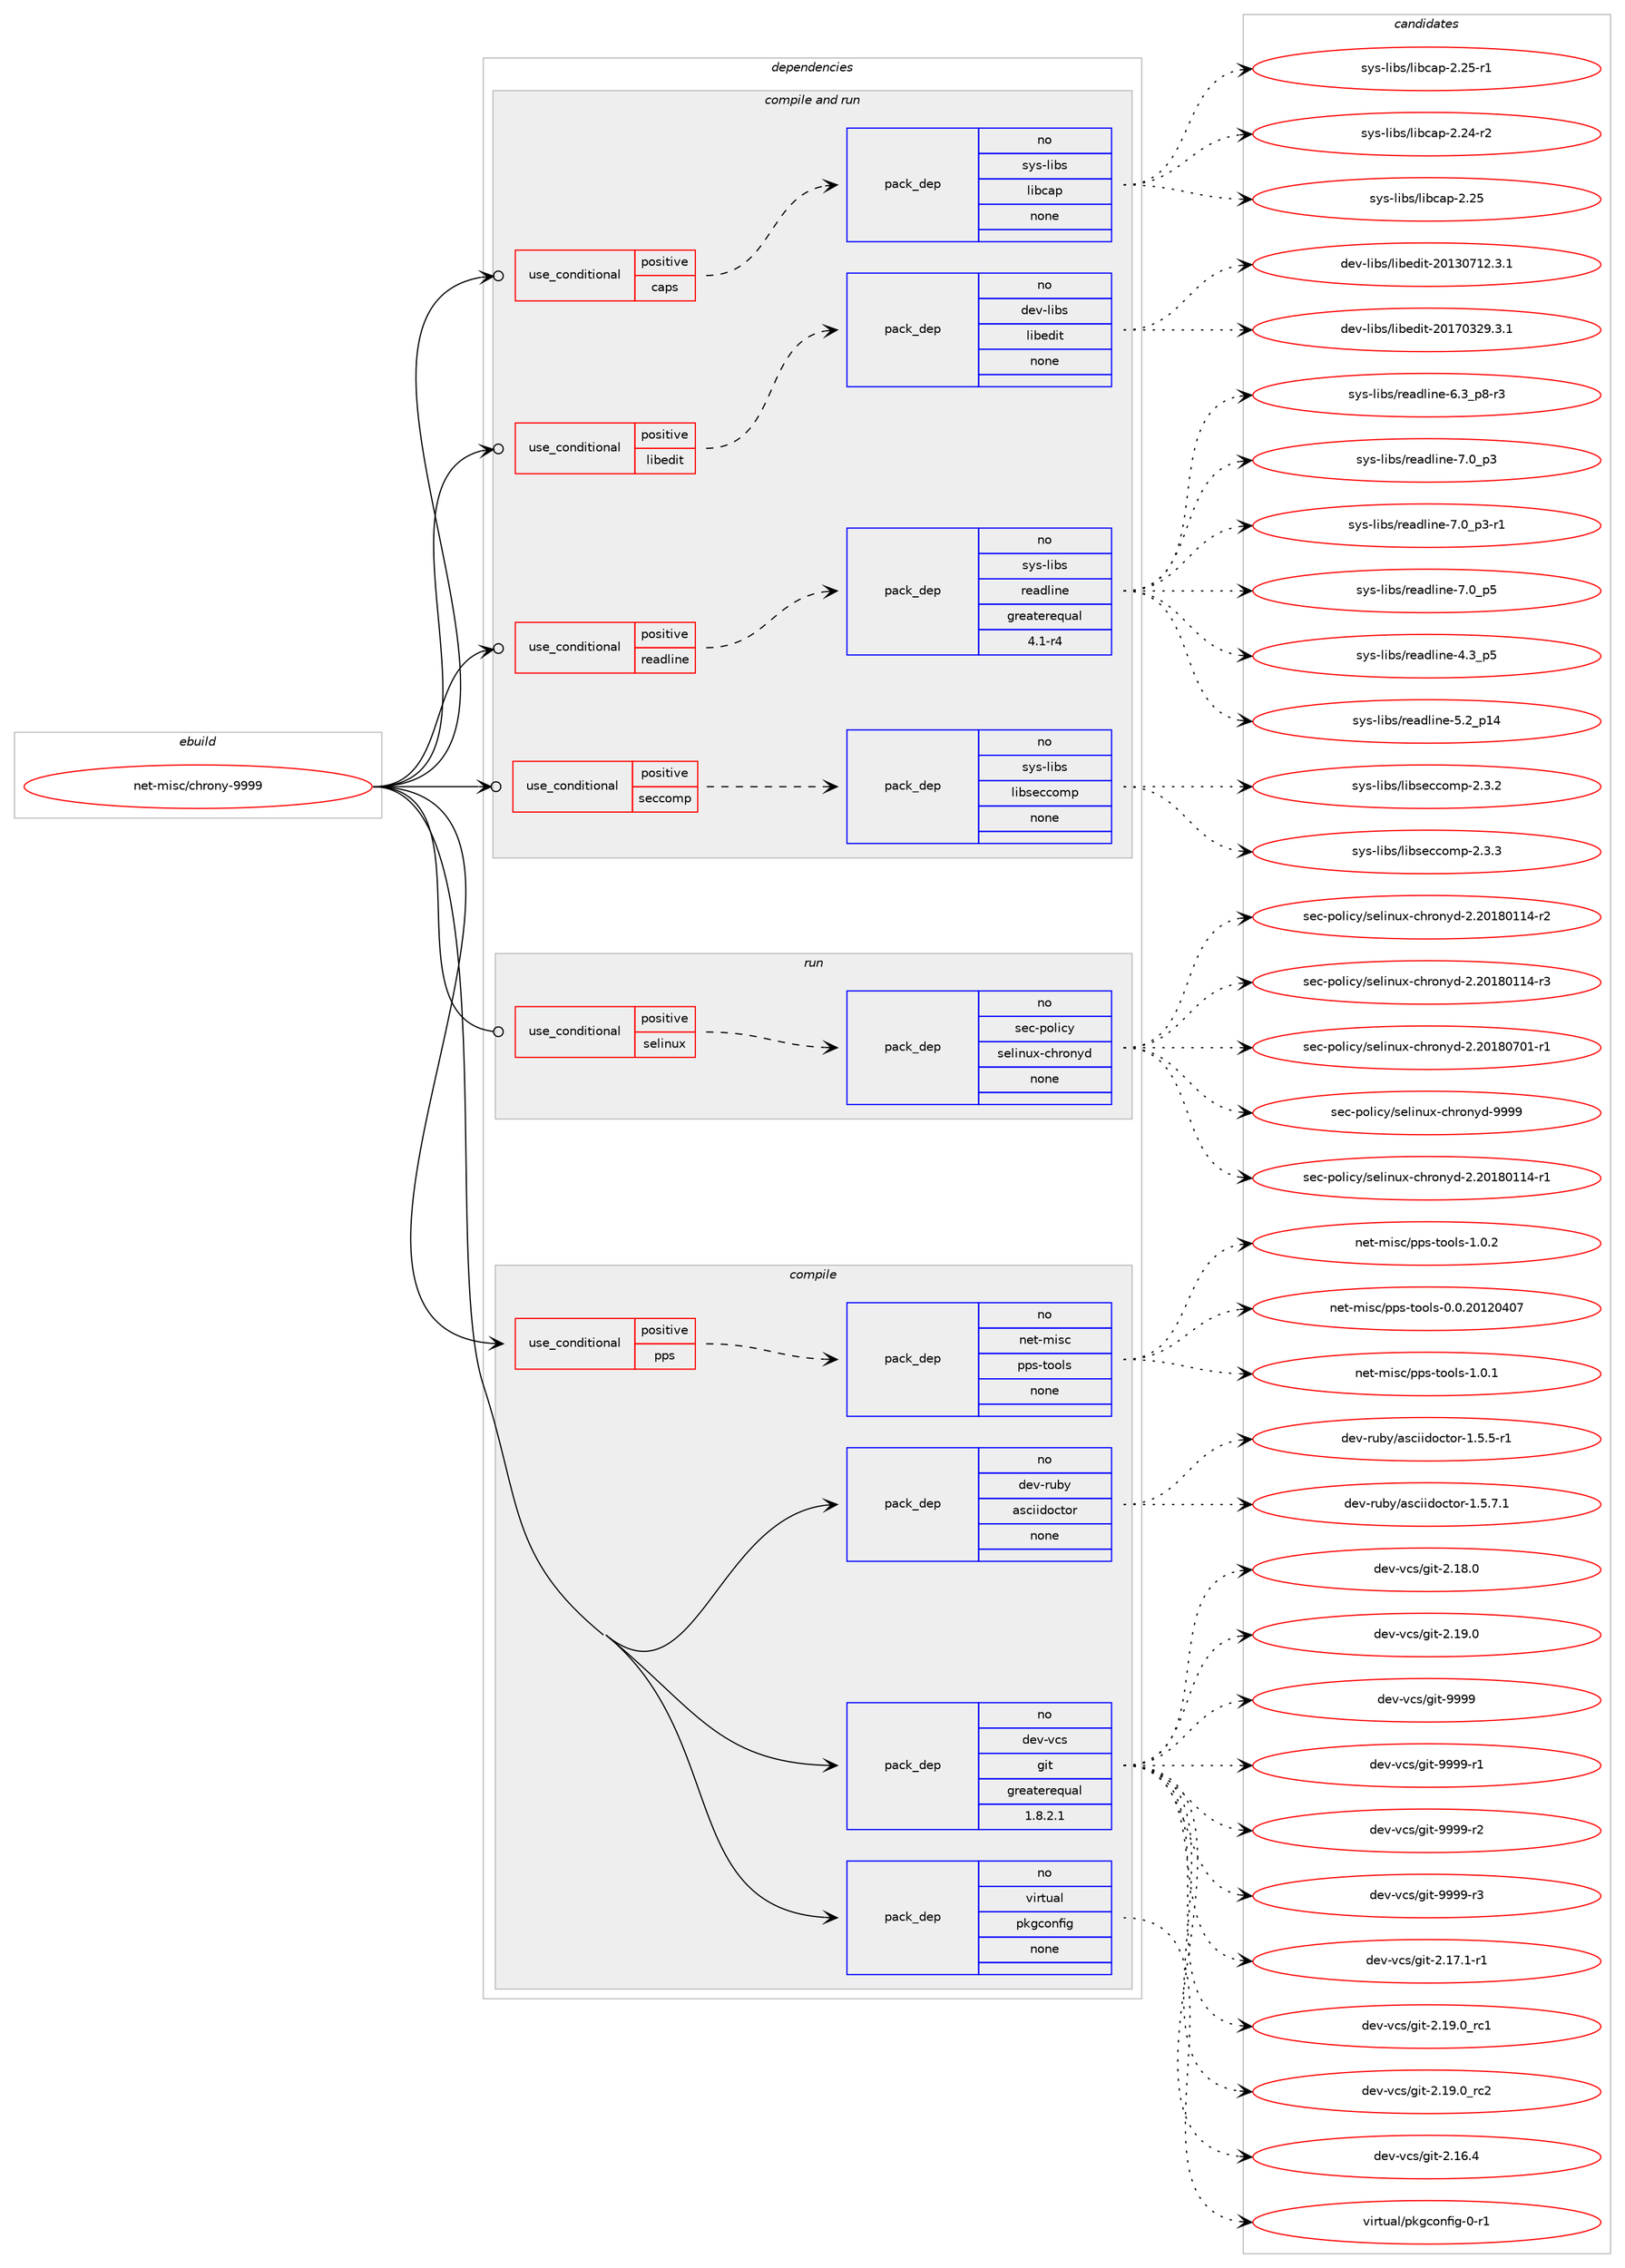 digraph prolog {

# *************
# Graph options
# *************

newrank=true;
concentrate=true;
compound=true;
graph [rankdir=LR,fontname=Helvetica,fontsize=10,ranksep=1.5];#, ranksep=2.5, nodesep=0.2];
edge  [arrowhead=vee];
node  [fontname=Helvetica,fontsize=10];

# **********
# The ebuild
# **********

subgraph cluster_leftcol {
color=gray;
rank=same;
label=<<i>ebuild</i>>;
id [label="net-misc/chrony-9999", color=red, width=4, href="../net-misc/chrony-9999.svg"];
}

# ****************
# The dependencies
# ****************

subgraph cluster_midcol {
color=gray;
label=<<i>dependencies</i>>;
subgraph cluster_compile {
fillcolor="#eeeeee";
style=filled;
label=<<i>compile</i>>;
subgraph cond2691 {
dependency8359 [label=<<TABLE BORDER="0" CELLBORDER="1" CELLSPACING="0" CELLPADDING="4"><TR><TD ROWSPAN="3" CELLPADDING="10">use_conditional</TD></TR><TR><TD>positive</TD></TR><TR><TD>pps</TD></TR></TABLE>>, shape=none, color=red];
subgraph pack5538 {
dependency8360 [label=<<TABLE BORDER="0" CELLBORDER="1" CELLSPACING="0" CELLPADDING="4" WIDTH="220"><TR><TD ROWSPAN="6" CELLPADDING="30">pack_dep</TD></TR><TR><TD WIDTH="110">no</TD></TR><TR><TD>net-misc</TD></TR><TR><TD>pps-tools</TD></TR><TR><TD>none</TD></TR><TR><TD></TD></TR></TABLE>>, shape=none, color=blue];
}
dependency8359:e -> dependency8360:w [weight=20,style="dashed",arrowhead="vee"];
}
id:e -> dependency8359:w [weight=20,style="solid",arrowhead="vee"];
subgraph pack5539 {
dependency8361 [label=<<TABLE BORDER="0" CELLBORDER="1" CELLSPACING="0" CELLPADDING="4" WIDTH="220"><TR><TD ROWSPAN="6" CELLPADDING="30">pack_dep</TD></TR><TR><TD WIDTH="110">no</TD></TR><TR><TD>dev-ruby</TD></TR><TR><TD>asciidoctor</TD></TR><TR><TD>none</TD></TR><TR><TD></TD></TR></TABLE>>, shape=none, color=blue];
}
id:e -> dependency8361:w [weight=20,style="solid",arrowhead="vee"];
subgraph pack5540 {
dependency8362 [label=<<TABLE BORDER="0" CELLBORDER="1" CELLSPACING="0" CELLPADDING="4" WIDTH="220"><TR><TD ROWSPAN="6" CELLPADDING="30">pack_dep</TD></TR><TR><TD WIDTH="110">no</TD></TR><TR><TD>dev-vcs</TD></TR><TR><TD>git</TD></TR><TR><TD>greaterequal</TD></TR><TR><TD>1.8.2.1</TD></TR></TABLE>>, shape=none, color=blue];
}
id:e -> dependency8362:w [weight=20,style="solid",arrowhead="vee"];
subgraph pack5541 {
dependency8363 [label=<<TABLE BORDER="0" CELLBORDER="1" CELLSPACING="0" CELLPADDING="4" WIDTH="220"><TR><TD ROWSPAN="6" CELLPADDING="30">pack_dep</TD></TR><TR><TD WIDTH="110">no</TD></TR><TR><TD>virtual</TD></TR><TR><TD>pkgconfig</TD></TR><TR><TD>none</TD></TR><TR><TD></TD></TR></TABLE>>, shape=none, color=blue];
}
id:e -> dependency8363:w [weight=20,style="solid",arrowhead="vee"];
}
subgraph cluster_compileandrun {
fillcolor="#eeeeee";
style=filled;
label=<<i>compile and run</i>>;
subgraph cond2692 {
dependency8364 [label=<<TABLE BORDER="0" CELLBORDER="1" CELLSPACING="0" CELLPADDING="4"><TR><TD ROWSPAN="3" CELLPADDING="10">use_conditional</TD></TR><TR><TD>positive</TD></TR><TR><TD>caps</TD></TR></TABLE>>, shape=none, color=red];
subgraph pack5542 {
dependency8365 [label=<<TABLE BORDER="0" CELLBORDER="1" CELLSPACING="0" CELLPADDING="4" WIDTH="220"><TR><TD ROWSPAN="6" CELLPADDING="30">pack_dep</TD></TR><TR><TD WIDTH="110">no</TD></TR><TR><TD>sys-libs</TD></TR><TR><TD>libcap</TD></TR><TR><TD>none</TD></TR><TR><TD></TD></TR></TABLE>>, shape=none, color=blue];
}
dependency8364:e -> dependency8365:w [weight=20,style="dashed",arrowhead="vee"];
}
id:e -> dependency8364:w [weight=20,style="solid",arrowhead="odotvee"];
subgraph cond2693 {
dependency8366 [label=<<TABLE BORDER="0" CELLBORDER="1" CELLSPACING="0" CELLPADDING="4"><TR><TD ROWSPAN="3" CELLPADDING="10">use_conditional</TD></TR><TR><TD>positive</TD></TR><TR><TD>libedit</TD></TR></TABLE>>, shape=none, color=red];
subgraph pack5543 {
dependency8367 [label=<<TABLE BORDER="0" CELLBORDER="1" CELLSPACING="0" CELLPADDING="4" WIDTH="220"><TR><TD ROWSPAN="6" CELLPADDING="30">pack_dep</TD></TR><TR><TD WIDTH="110">no</TD></TR><TR><TD>dev-libs</TD></TR><TR><TD>libedit</TD></TR><TR><TD>none</TD></TR><TR><TD></TD></TR></TABLE>>, shape=none, color=blue];
}
dependency8366:e -> dependency8367:w [weight=20,style="dashed",arrowhead="vee"];
}
id:e -> dependency8366:w [weight=20,style="solid",arrowhead="odotvee"];
subgraph cond2694 {
dependency8368 [label=<<TABLE BORDER="0" CELLBORDER="1" CELLSPACING="0" CELLPADDING="4"><TR><TD ROWSPAN="3" CELLPADDING="10">use_conditional</TD></TR><TR><TD>positive</TD></TR><TR><TD>readline</TD></TR></TABLE>>, shape=none, color=red];
subgraph pack5544 {
dependency8369 [label=<<TABLE BORDER="0" CELLBORDER="1" CELLSPACING="0" CELLPADDING="4" WIDTH="220"><TR><TD ROWSPAN="6" CELLPADDING="30">pack_dep</TD></TR><TR><TD WIDTH="110">no</TD></TR><TR><TD>sys-libs</TD></TR><TR><TD>readline</TD></TR><TR><TD>greaterequal</TD></TR><TR><TD>4.1-r4</TD></TR></TABLE>>, shape=none, color=blue];
}
dependency8368:e -> dependency8369:w [weight=20,style="dashed",arrowhead="vee"];
}
id:e -> dependency8368:w [weight=20,style="solid",arrowhead="odotvee"];
subgraph cond2695 {
dependency8370 [label=<<TABLE BORDER="0" CELLBORDER="1" CELLSPACING="0" CELLPADDING="4"><TR><TD ROWSPAN="3" CELLPADDING="10">use_conditional</TD></TR><TR><TD>positive</TD></TR><TR><TD>seccomp</TD></TR></TABLE>>, shape=none, color=red];
subgraph pack5545 {
dependency8371 [label=<<TABLE BORDER="0" CELLBORDER="1" CELLSPACING="0" CELLPADDING="4" WIDTH="220"><TR><TD ROWSPAN="6" CELLPADDING="30">pack_dep</TD></TR><TR><TD WIDTH="110">no</TD></TR><TR><TD>sys-libs</TD></TR><TR><TD>libseccomp</TD></TR><TR><TD>none</TD></TR><TR><TD></TD></TR></TABLE>>, shape=none, color=blue];
}
dependency8370:e -> dependency8371:w [weight=20,style="dashed",arrowhead="vee"];
}
id:e -> dependency8370:w [weight=20,style="solid",arrowhead="odotvee"];
}
subgraph cluster_run {
fillcolor="#eeeeee";
style=filled;
label=<<i>run</i>>;
subgraph cond2696 {
dependency8372 [label=<<TABLE BORDER="0" CELLBORDER="1" CELLSPACING="0" CELLPADDING="4"><TR><TD ROWSPAN="3" CELLPADDING="10">use_conditional</TD></TR><TR><TD>positive</TD></TR><TR><TD>selinux</TD></TR></TABLE>>, shape=none, color=red];
subgraph pack5546 {
dependency8373 [label=<<TABLE BORDER="0" CELLBORDER="1" CELLSPACING="0" CELLPADDING="4" WIDTH="220"><TR><TD ROWSPAN="6" CELLPADDING="30">pack_dep</TD></TR><TR><TD WIDTH="110">no</TD></TR><TR><TD>sec-policy</TD></TR><TR><TD>selinux-chronyd</TD></TR><TR><TD>none</TD></TR><TR><TD></TD></TR></TABLE>>, shape=none, color=blue];
}
dependency8372:e -> dependency8373:w [weight=20,style="dashed",arrowhead="vee"];
}
id:e -> dependency8372:w [weight=20,style="solid",arrowhead="odot"];
}
}

# **************
# The candidates
# **************

subgraph cluster_choices {
rank=same;
color=gray;
label=<<i>candidates</i>>;

subgraph choice5538 {
color=black;
nodesep=1;
choice1101011164510910511599471121121154511611111110811545484648465048495048524855 [label="net-misc/pps-tools-0.0.20120407", color=red, width=4,href="../net-misc/pps-tools-0.0.20120407.svg"];
choice11010111645109105115994711211211545116111111108115454946484649 [label="net-misc/pps-tools-1.0.1", color=red, width=4,href="../net-misc/pps-tools-1.0.1.svg"];
choice11010111645109105115994711211211545116111111108115454946484650 [label="net-misc/pps-tools-1.0.2", color=red, width=4,href="../net-misc/pps-tools-1.0.2.svg"];
dependency8360:e -> choice1101011164510910511599471121121154511611111110811545484648465048495048524855:w [style=dotted,weight="100"];
dependency8360:e -> choice11010111645109105115994711211211545116111111108115454946484649:w [style=dotted,weight="100"];
dependency8360:e -> choice11010111645109105115994711211211545116111111108115454946484650:w [style=dotted,weight="100"];
}
subgraph choice5539 {
color=black;
nodesep=1;
choice1001011184511411798121479711599105105100111991161111144549465346534511449 [label="dev-ruby/asciidoctor-1.5.5-r1", color=red, width=4,href="../dev-ruby/asciidoctor-1.5.5-r1.svg"];
choice1001011184511411798121479711599105105100111991161111144549465346554649 [label="dev-ruby/asciidoctor-1.5.7.1", color=red, width=4,href="../dev-ruby/asciidoctor-1.5.7.1.svg"];
dependency8361:e -> choice1001011184511411798121479711599105105100111991161111144549465346534511449:w [style=dotted,weight="100"];
dependency8361:e -> choice1001011184511411798121479711599105105100111991161111144549465346554649:w [style=dotted,weight="100"];
}
subgraph choice5540 {
color=black;
nodesep=1;
choice100101118451189911547103105116455046495546494511449 [label="dev-vcs/git-2.17.1-r1", color=red, width=4,href="../dev-vcs/git-2.17.1-r1.svg"];
choice10010111845118991154710310511645504649574648951149949 [label="dev-vcs/git-2.19.0_rc1", color=red, width=4,href="../dev-vcs/git-2.19.0_rc1.svg"];
choice10010111845118991154710310511645504649574648951149950 [label="dev-vcs/git-2.19.0_rc2", color=red, width=4,href="../dev-vcs/git-2.19.0_rc2.svg"];
choice10010111845118991154710310511645504649544652 [label="dev-vcs/git-2.16.4", color=red, width=4,href="../dev-vcs/git-2.16.4.svg"];
choice10010111845118991154710310511645504649564648 [label="dev-vcs/git-2.18.0", color=red, width=4,href="../dev-vcs/git-2.18.0.svg"];
choice10010111845118991154710310511645504649574648 [label="dev-vcs/git-2.19.0", color=red, width=4,href="../dev-vcs/git-2.19.0.svg"];
choice1001011184511899115471031051164557575757 [label="dev-vcs/git-9999", color=red, width=4,href="../dev-vcs/git-9999.svg"];
choice10010111845118991154710310511645575757574511449 [label="dev-vcs/git-9999-r1", color=red, width=4,href="../dev-vcs/git-9999-r1.svg"];
choice10010111845118991154710310511645575757574511450 [label="dev-vcs/git-9999-r2", color=red, width=4,href="../dev-vcs/git-9999-r2.svg"];
choice10010111845118991154710310511645575757574511451 [label="dev-vcs/git-9999-r3", color=red, width=4,href="../dev-vcs/git-9999-r3.svg"];
dependency8362:e -> choice100101118451189911547103105116455046495546494511449:w [style=dotted,weight="100"];
dependency8362:e -> choice10010111845118991154710310511645504649574648951149949:w [style=dotted,weight="100"];
dependency8362:e -> choice10010111845118991154710310511645504649574648951149950:w [style=dotted,weight="100"];
dependency8362:e -> choice10010111845118991154710310511645504649544652:w [style=dotted,weight="100"];
dependency8362:e -> choice10010111845118991154710310511645504649564648:w [style=dotted,weight="100"];
dependency8362:e -> choice10010111845118991154710310511645504649574648:w [style=dotted,weight="100"];
dependency8362:e -> choice1001011184511899115471031051164557575757:w [style=dotted,weight="100"];
dependency8362:e -> choice10010111845118991154710310511645575757574511449:w [style=dotted,weight="100"];
dependency8362:e -> choice10010111845118991154710310511645575757574511450:w [style=dotted,weight="100"];
dependency8362:e -> choice10010111845118991154710310511645575757574511451:w [style=dotted,weight="100"];
}
subgraph choice5541 {
color=black;
nodesep=1;
choice11810511411611797108471121071039911111010210510345484511449 [label="virtual/pkgconfig-0-r1", color=red, width=4,href="../virtual/pkgconfig-0-r1.svg"];
dependency8363:e -> choice11810511411611797108471121071039911111010210510345484511449:w [style=dotted,weight="100"];
}
subgraph choice5542 {
color=black;
nodesep=1;
choice11512111545108105981154710810598999711245504650524511450 [label="sys-libs/libcap-2.24-r2", color=red, width=4,href="../sys-libs/libcap-2.24-r2.svg"];
choice1151211154510810598115471081059899971124550465053 [label="sys-libs/libcap-2.25", color=red, width=4,href="../sys-libs/libcap-2.25.svg"];
choice11512111545108105981154710810598999711245504650534511449 [label="sys-libs/libcap-2.25-r1", color=red, width=4,href="../sys-libs/libcap-2.25-r1.svg"];
dependency8365:e -> choice11512111545108105981154710810598999711245504650524511450:w [style=dotted,weight="100"];
dependency8365:e -> choice1151211154510810598115471081059899971124550465053:w [style=dotted,weight="100"];
dependency8365:e -> choice11512111545108105981154710810598999711245504650534511449:w [style=dotted,weight="100"];
}
subgraph choice5543 {
color=black;
nodesep=1;
choice1001011184510810598115471081059810110010511645504849514855495046514649 [label="dev-libs/libedit-20130712.3.1", color=red, width=4,href="../dev-libs/libedit-20130712.3.1.svg"];
choice1001011184510810598115471081059810110010511645504849554851505746514649 [label="dev-libs/libedit-20170329.3.1", color=red, width=4,href="../dev-libs/libedit-20170329.3.1.svg"];
dependency8367:e -> choice1001011184510810598115471081059810110010511645504849514855495046514649:w [style=dotted,weight="100"];
dependency8367:e -> choice1001011184510810598115471081059810110010511645504849554851505746514649:w [style=dotted,weight="100"];
}
subgraph choice5544 {
color=black;
nodesep=1;
choice11512111545108105981154711410197100108105110101455246519511253 [label="sys-libs/readline-4.3_p5", color=red, width=4,href="../sys-libs/readline-4.3_p5.svg"];
choice1151211154510810598115471141019710010810511010145534650951124952 [label="sys-libs/readline-5.2_p14", color=red, width=4,href="../sys-libs/readline-5.2_p14.svg"];
choice115121115451081059811547114101971001081051101014554465195112564511451 [label="sys-libs/readline-6.3_p8-r3", color=red, width=4,href="../sys-libs/readline-6.3_p8-r3.svg"];
choice11512111545108105981154711410197100108105110101455546489511251 [label="sys-libs/readline-7.0_p3", color=red, width=4,href="../sys-libs/readline-7.0_p3.svg"];
choice115121115451081059811547114101971001081051101014555464895112514511449 [label="sys-libs/readline-7.0_p3-r1", color=red, width=4,href="../sys-libs/readline-7.0_p3-r1.svg"];
choice11512111545108105981154711410197100108105110101455546489511253 [label="sys-libs/readline-7.0_p5", color=red, width=4,href="../sys-libs/readline-7.0_p5.svg"];
dependency8369:e -> choice11512111545108105981154711410197100108105110101455246519511253:w [style=dotted,weight="100"];
dependency8369:e -> choice1151211154510810598115471141019710010810511010145534650951124952:w [style=dotted,weight="100"];
dependency8369:e -> choice115121115451081059811547114101971001081051101014554465195112564511451:w [style=dotted,weight="100"];
dependency8369:e -> choice11512111545108105981154711410197100108105110101455546489511251:w [style=dotted,weight="100"];
dependency8369:e -> choice115121115451081059811547114101971001081051101014555464895112514511449:w [style=dotted,weight="100"];
dependency8369:e -> choice11512111545108105981154711410197100108105110101455546489511253:w [style=dotted,weight="100"];
}
subgraph choice5545 {
color=black;
nodesep=1;
choice115121115451081059811547108105981151019999111109112455046514650 [label="sys-libs/libseccomp-2.3.2", color=red, width=4,href="../sys-libs/libseccomp-2.3.2.svg"];
choice115121115451081059811547108105981151019999111109112455046514651 [label="sys-libs/libseccomp-2.3.3", color=red, width=4,href="../sys-libs/libseccomp-2.3.3.svg"];
dependency8371:e -> choice115121115451081059811547108105981151019999111109112455046514650:w [style=dotted,weight="100"];
dependency8371:e -> choice115121115451081059811547108105981151019999111109112455046514651:w [style=dotted,weight="100"];
}
subgraph choice5546 {
color=black;
nodesep=1;
choice11510199451121111081059912147115101108105110117120459910411411111012110045504650484956484949524511449 [label="sec-policy/selinux-chronyd-2.20180114-r1", color=red, width=4,href="../sec-policy/selinux-chronyd-2.20180114-r1.svg"];
choice11510199451121111081059912147115101108105110117120459910411411111012110045504650484956484949524511450 [label="sec-policy/selinux-chronyd-2.20180114-r2", color=red, width=4,href="../sec-policy/selinux-chronyd-2.20180114-r2.svg"];
choice11510199451121111081059912147115101108105110117120459910411411111012110045504650484956484949524511451 [label="sec-policy/selinux-chronyd-2.20180114-r3", color=red, width=4,href="../sec-policy/selinux-chronyd-2.20180114-r3.svg"];
choice11510199451121111081059912147115101108105110117120459910411411111012110045504650484956485548494511449 [label="sec-policy/selinux-chronyd-2.20180701-r1", color=red, width=4,href="../sec-policy/selinux-chronyd-2.20180701-r1.svg"];
choice1151019945112111108105991214711510110810511011712045991041141111101211004557575757 [label="sec-policy/selinux-chronyd-9999", color=red, width=4,href="../sec-policy/selinux-chronyd-9999.svg"];
dependency8373:e -> choice11510199451121111081059912147115101108105110117120459910411411111012110045504650484956484949524511449:w [style=dotted,weight="100"];
dependency8373:e -> choice11510199451121111081059912147115101108105110117120459910411411111012110045504650484956484949524511450:w [style=dotted,weight="100"];
dependency8373:e -> choice11510199451121111081059912147115101108105110117120459910411411111012110045504650484956484949524511451:w [style=dotted,weight="100"];
dependency8373:e -> choice11510199451121111081059912147115101108105110117120459910411411111012110045504650484956485548494511449:w [style=dotted,weight="100"];
dependency8373:e -> choice1151019945112111108105991214711510110810511011712045991041141111101211004557575757:w [style=dotted,weight="100"];
}
}

}
